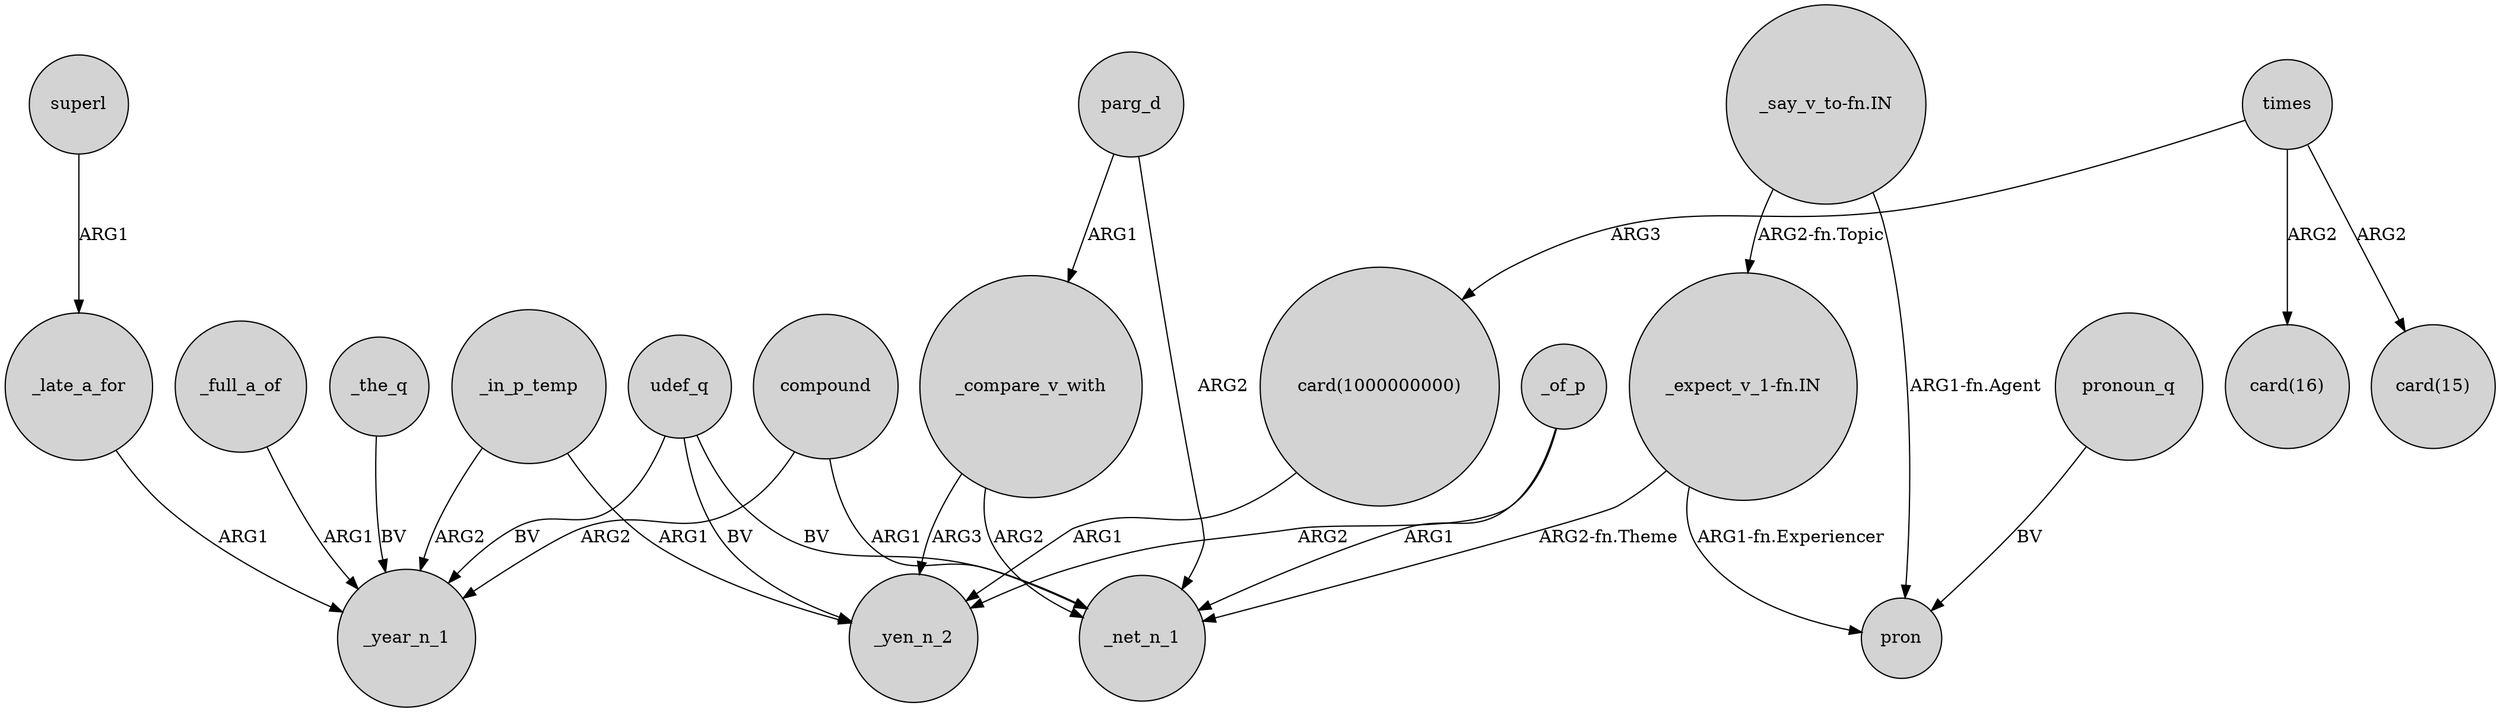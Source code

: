 digraph {
	node [shape=circle style=filled]
	_of_p -> _yen_n_2 [label=ARG2]
	compound -> _net_n_1 [label=ARG1]
	udef_q -> _yen_n_2 [label=BV]
	"card(1000000000)" -> _yen_n_2 [label=ARG1]
	_compare_v_with -> _net_n_1 [label=ARG2]
	superl -> _late_a_for [label=ARG1]
	parg_d -> _compare_v_with [label=ARG1]
	times -> "card(15)" [label=ARG2]
	times -> "card(1000000000)" [label=ARG3]
	times -> "card(16)" [label=ARG2]
	_in_p_temp -> _year_n_1 [label=ARG2]
	pronoun_q -> pron [label=BV]
	_in_p_temp -> _yen_n_2 [label=ARG1]
	"_expect_v_1-fn.IN" -> _net_n_1 [label="ARG2-fn.Theme"]
	_full_a_of -> _year_n_1 [label=ARG1]
	_the_q -> _year_n_1 [label=BV]
	_of_p -> _net_n_1 [label=ARG1]
	"_say_v_to-fn.IN" -> pron [label="ARG1-fn.Agent"]
	"_expect_v_1-fn.IN" -> pron [label="ARG1-fn.Experiencer"]
	udef_q -> _net_n_1 [label=BV]
	parg_d -> _net_n_1 [label=ARG2]
	udef_q -> _year_n_1 [label=BV]
	"_say_v_to-fn.IN" -> "_expect_v_1-fn.IN" [label="ARG2-fn.Topic"]
	_compare_v_with -> _yen_n_2 [label=ARG3]
	_late_a_for -> _year_n_1 [label=ARG1]
	compound -> _year_n_1 [label=ARG2]
}
